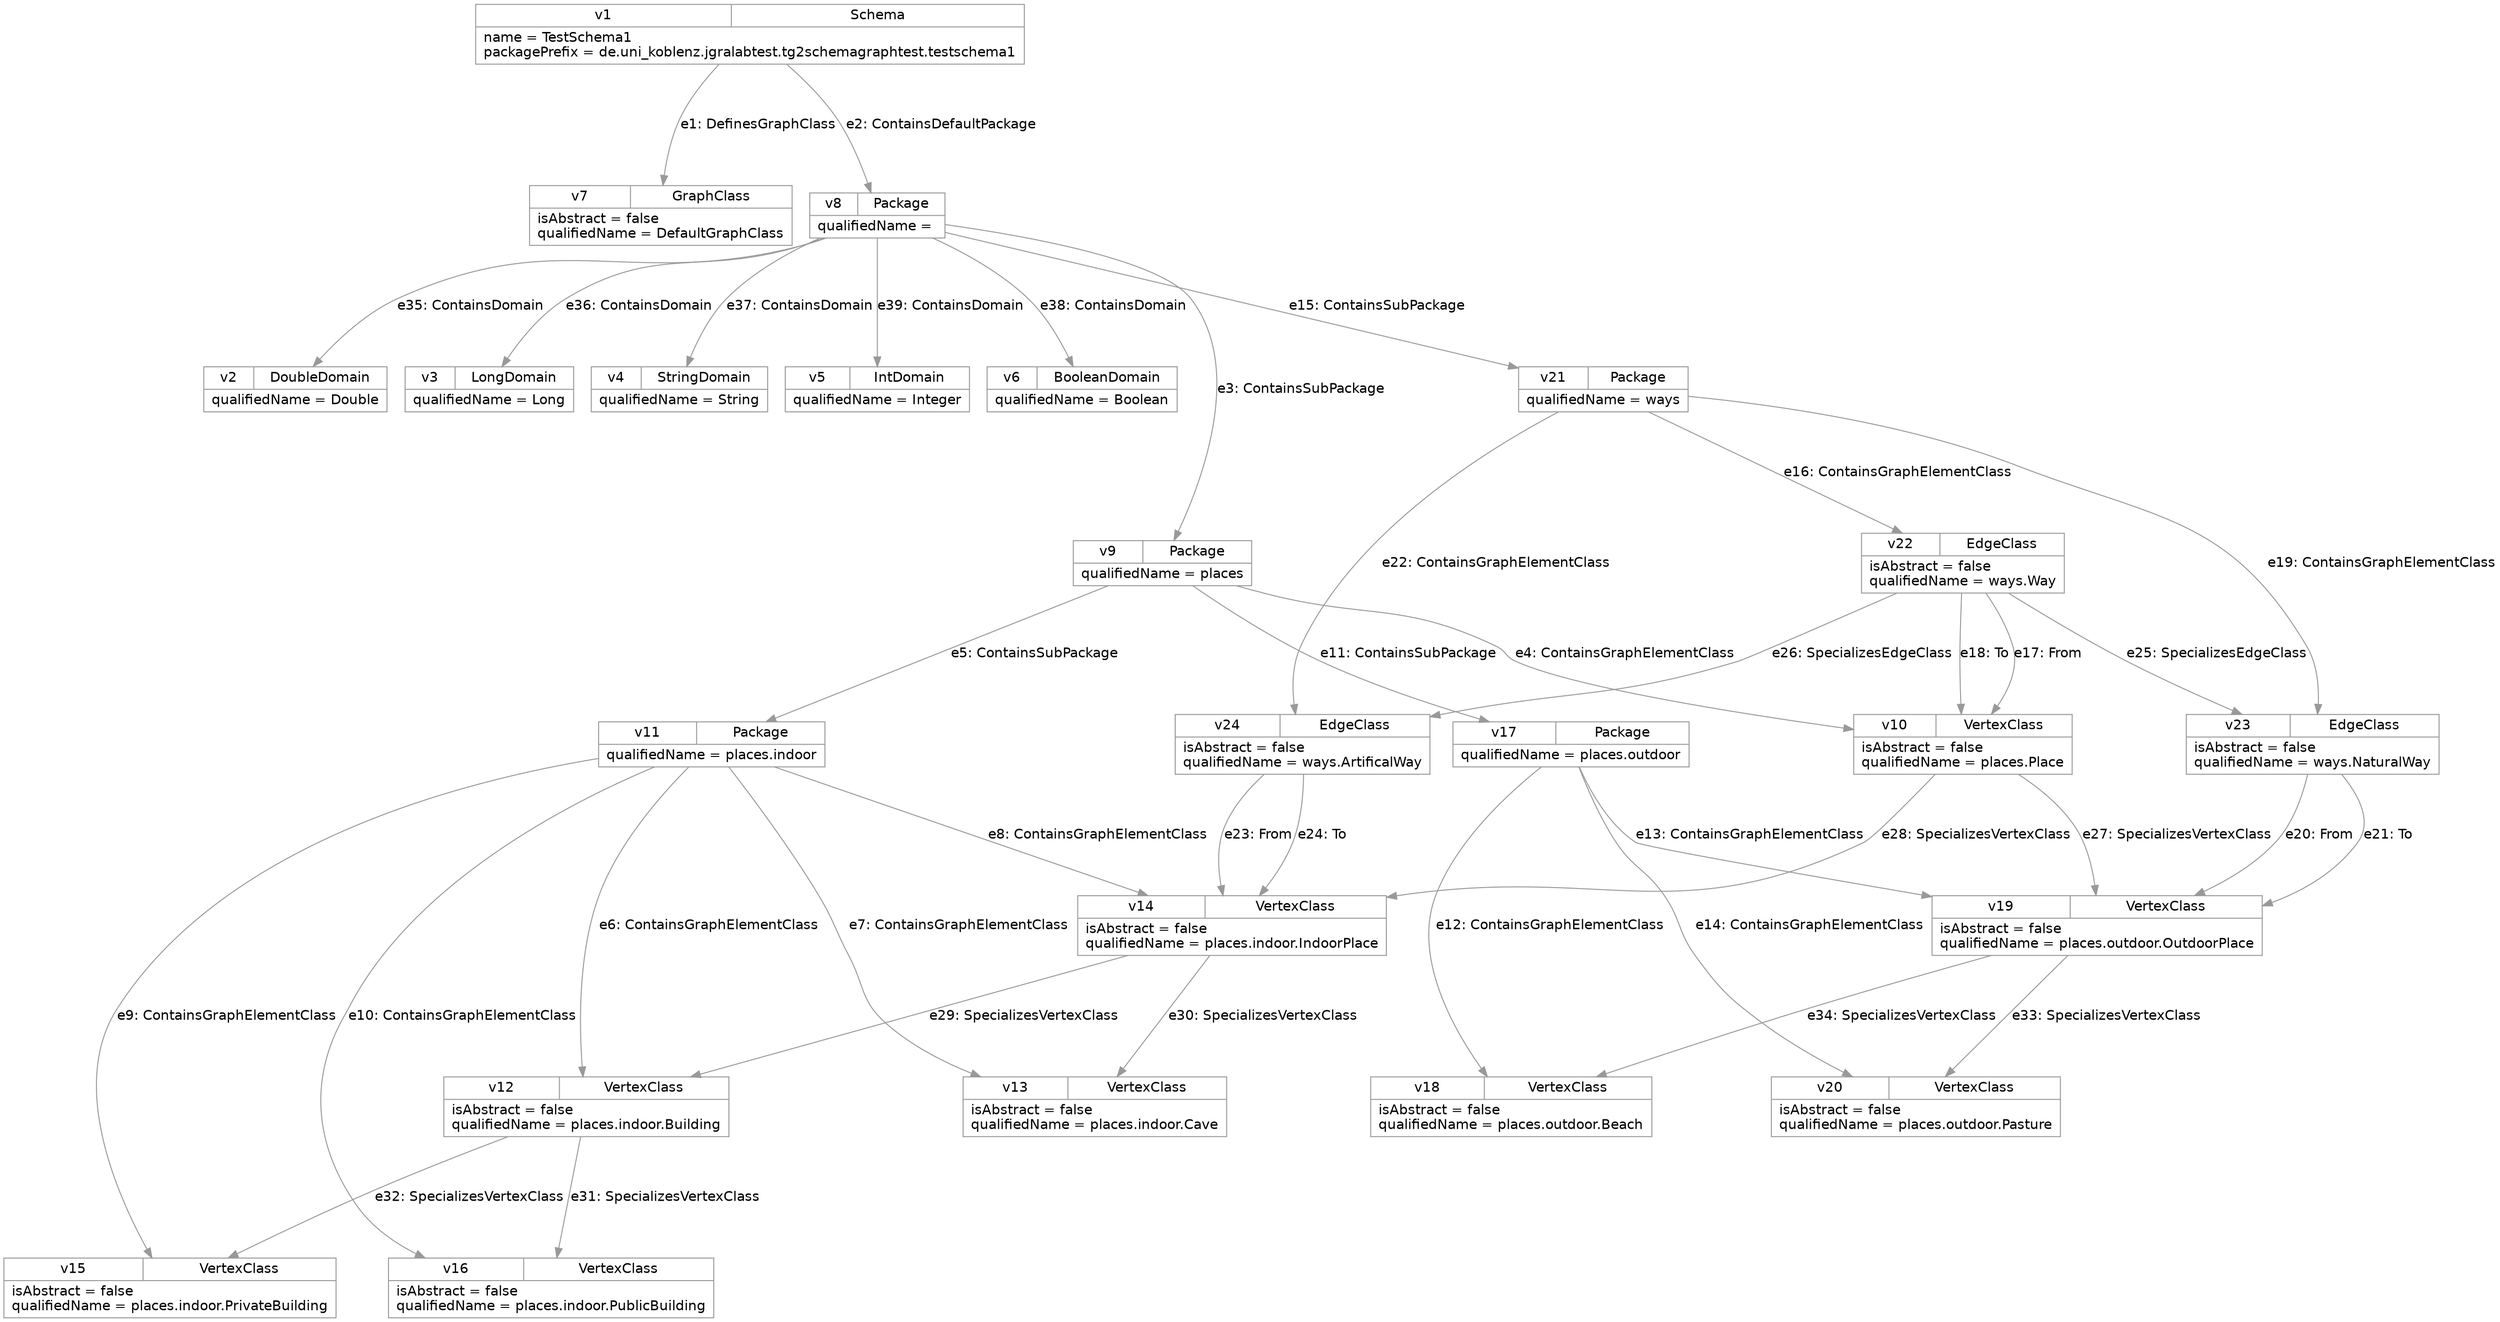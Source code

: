 digraph "de.uni_koblenz.jgralabtest.tg2schemagraphtest.testschema1.TestSchema1"
{
ranksep="1.5";
nodesep="0.25";
node [shape="record" fontname="Helvetica" fontsize="14" color="#999999"];
edge [fontname="Helvetica" fontsize="14" labelfontname="Helvetica" labelfontsize="14" color="#999999"];
v1 [label="{{v1|Schema}|name = TestSchema1\lpackagePrefix = de.uni_koblenz.jgralabtest.tg2schemagraphtest.testschema1\l}"];
v2 [label="{{v2|DoubleDomain}|qualifiedName = Double\l}"];
v3 [label="{{v3|LongDomain}|qualifiedName = Long\l}"];
v4 [label="{{v4|StringDomain}|qualifiedName = String\l}"];
v5 [label="{{v5|IntDomain}|qualifiedName = Integer\l}"];
v6 [label="{{v6|BooleanDomain}|qualifiedName = Boolean\l}"];
v7 [label="{{v7|GraphClass}|isAbstract = false\lqualifiedName = DefaultGraphClass\l}"];
v8 [label="{{v8|Package}|qualifiedName = \l}"];
v9 [label="{{v9|Package}|qualifiedName = places\l}"];
v10 [label="{{v10|VertexClass}|isAbstract = false\lqualifiedName = places.Place\l}"];
v11 [label="{{v11|Package}|qualifiedName = places.indoor\l}"];
v12 [label="{{v12|VertexClass}|isAbstract = false\lqualifiedName = places.indoor.Building\l}"];
v13 [label="{{v13|VertexClass}|isAbstract = false\lqualifiedName = places.indoor.Cave\l}"];
v14 [label="{{v14|VertexClass}|isAbstract = false\lqualifiedName = places.indoor.IndoorPlace\l}"];
v15 [label="{{v15|VertexClass}|isAbstract = false\lqualifiedName = places.indoor.PrivateBuilding\l}"];
v16 [label="{{v16|VertexClass}|isAbstract = false\lqualifiedName = places.indoor.PublicBuilding\l}"];
v17 [label="{{v17|Package}|qualifiedName = places.outdoor\l}"];
v18 [label="{{v18|VertexClass}|isAbstract = false\lqualifiedName = places.outdoor.Beach\l}"];
v19 [label="{{v19|VertexClass}|isAbstract = false\lqualifiedName = places.outdoor.OutdoorPlace\l}"];
v20 [label="{{v20|VertexClass}|isAbstract = false\lqualifiedName = places.outdoor.Pasture\l}"];
v21 [label="{{v21|Package}|qualifiedName = ways\l}"];
v22 [label="{{v22|EdgeClass}|isAbstract = false\lqualifiedName = ways.Way\l}"];
v23 [label="{{v23|EdgeClass}|isAbstract = false\lqualifiedName = ways.NaturalWay\l}"];
v24 [label="{{v24|EdgeClass}|isAbstract = false\lqualifiedName = ways.ArtificalWay\l}"];
v1 -> v7 [label="e1: DefinesGraphClass"];
v1 -> v8 [label="e2: ContainsDefaultPackage"];
v8 -> v9 [label="e3: ContainsSubPackage"];
v9 -> v10 [label="e4: ContainsGraphElementClass"];
v9 -> v11 [label="e5: ContainsSubPackage"];
v11 -> v12 [label="e6: ContainsGraphElementClass"];
v11 -> v13 [label="e7: ContainsGraphElementClass"];
v11 -> v14 [label="e8: ContainsGraphElementClass"];
v11 -> v15 [label="e9: ContainsGraphElementClass"];
v11 -> v16 [label="e10: ContainsGraphElementClass"];
v9 -> v17 [label="e11: ContainsSubPackage"];
v17 -> v18 [label="e12: ContainsGraphElementClass"];
v17 -> v19 [label="e13: ContainsGraphElementClass"];
v17 -> v20 [label="e14: ContainsGraphElementClass"];
v8 -> v21 [label="e15: ContainsSubPackage"];
v21 -> v22 [label="e16: ContainsGraphElementClass"];
v22 -> v10 [label="e17: From"];
v22 -> v10 [label="e18: To"];
v21 -> v23 [label="e19: ContainsGraphElementClass"];
v23 -> v19 [label="e20: From"];
v23 -> v19 [label="e21: To"];
v21 -> v24 [label="e22: ContainsGraphElementClass"];
v24 -> v14 [label="e23: From"];
v24 -> v14 [label="e24: To"];
v22 -> v23 [label="e25: SpecializesEdgeClass"];
v22 -> v24 [label="e26: SpecializesEdgeClass"];
v10 -> v19 [label="e27: SpecializesVertexClass"];
v10 -> v14 [label="e28: SpecializesVertexClass"];
v14 -> v12 [label="e29: SpecializesVertexClass"];
v14 -> v13 [label="e30: SpecializesVertexClass"];
v12 -> v16 [label="e31: SpecializesVertexClass"];
v12 -> v15 [label="e32: SpecializesVertexClass"];
v19 -> v20 [label="e33: SpecializesVertexClass"];
v19 -> v18 [label="e34: SpecializesVertexClass"];
v8 -> v2 [label="e35: ContainsDomain"];
v8 -> v3 [label="e36: ContainsDomain"];
v8 -> v4 [label="e37: ContainsDomain"];
v8 -> v6 [label="e38: ContainsDomain"];
v8 -> v5 [label="e39: ContainsDomain"];
}
